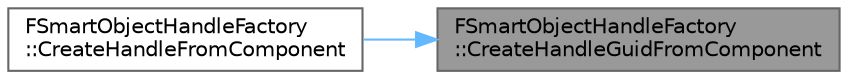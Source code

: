 digraph "FSmartObjectHandleFactory::CreateHandleGuidFromComponent"
{
 // INTERACTIVE_SVG=YES
 // LATEX_PDF_SIZE
  bgcolor="transparent";
  edge [fontname=Helvetica,fontsize=10,labelfontname=Helvetica,labelfontsize=10];
  node [fontname=Helvetica,fontsize=10,shape=box,height=0.2,width=0.4];
  rankdir="RL";
  Node1 [id="Node000001",label="FSmartObjectHandleFactory\l::CreateHandleGuidFromComponent",height=0.2,width=0.4,color="gray40", fillcolor="grey60", style="filled", fontcolor="black",tooltip=" "];
  Node1 -> Node2 [id="edge1_Node000001_Node000002",dir="back",color="steelblue1",style="solid",tooltip=" "];
  Node2 [id="Node000002",label="FSmartObjectHandleFactory\l::CreateHandleFromComponent",height=0.2,width=0.4,color="grey40", fillcolor="white", style="filled",URL="$d0/d98/structFSmartObjectHandleFactory.html#ab4408663e1ee6b13fa1bb84c451034a6",tooltip=" "];
}
